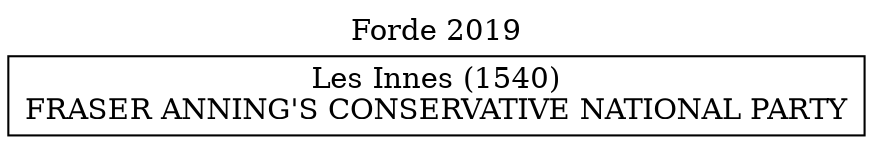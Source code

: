 // House preference flow
digraph "Les Innes (1540)_Forde_2019" {
	graph [label="Forde 2019" labelloc=t mclimit=10]
	node [shape=box]
	"Les Innes (1540)" [label="Les Innes (1540)
FRASER ANNING'S CONSERVATIVE NATIONAL PARTY"]
}
